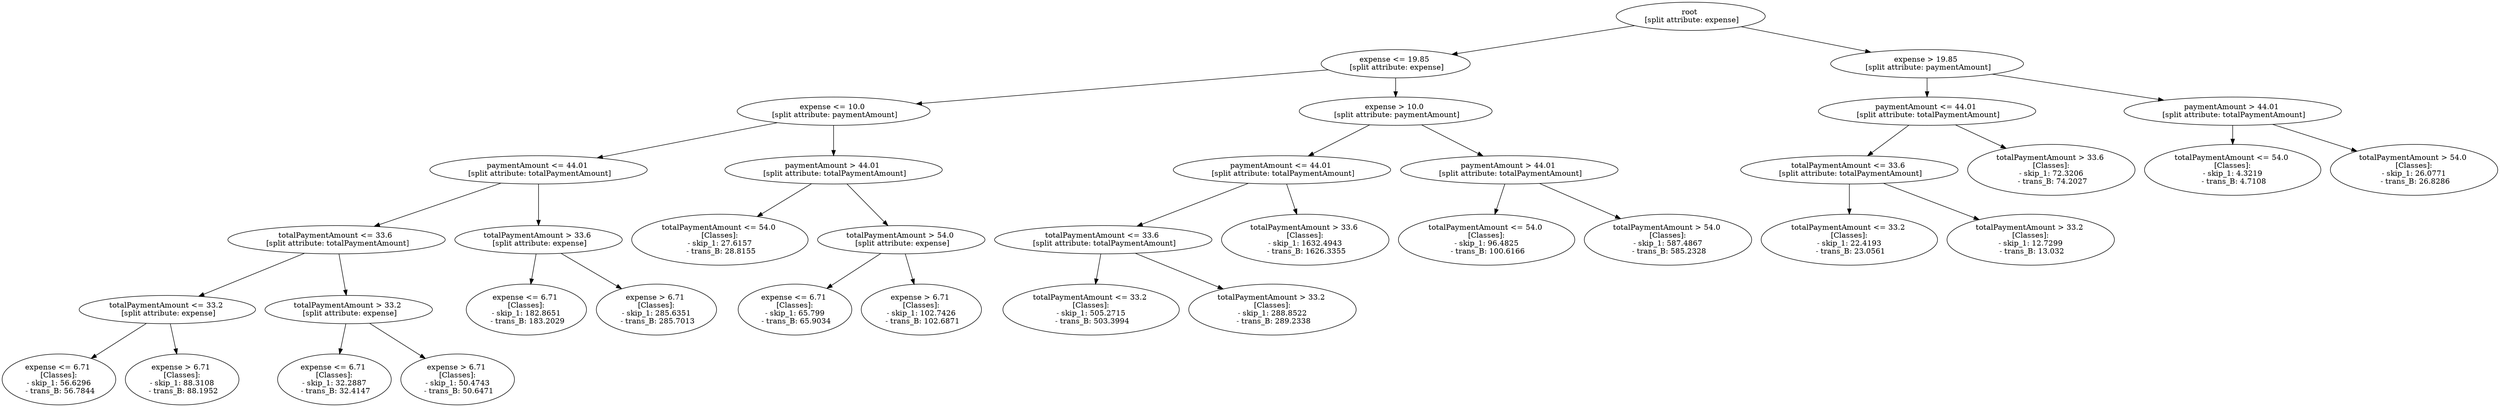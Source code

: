 // Road_Traffic_Fine_Management_Process-p_1-1
digraph "Road_Traffic_Fine_Management_Process-p_1-1" {
	"0a3761c2-7c8e-445c-98f4-e5f626504a29" [label="root 
 [split attribute: expense]"]
	"f8af86ce-ccb9-4a65-919c-3e8457f2cf80" [label="expense <= 19.85 
 [split attribute: expense]"]
	"0a3761c2-7c8e-445c-98f4-e5f626504a29" -> "f8af86ce-ccb9-4a65-919c-3e8457f2cf80"
	"d522dce2-4614-4503-bee7-9dfd35e40dc7" [label="expense <= 10.0 
 [split attribute: paymentAmount]"]
	"f8af86ce-ccb9-4a65-919c-3e8457f2cf80" -> "d522dce2-4614-4503-bee7-9dfd35e40dc7"
	"038bba9c-7077-49bb-9f61-0c42d0c32e02" [label="paymentAmount <= 44.01 
 [split attribute: totalPaymentAmount]"]
	"d522dce2-4614-4503-bee7-9dfd35e40dc7" -> "038bba9c-7077-49bb-9f61-0c42d0c32e02"
	"3c3b405b-0ed3-48fb-a98b-facc11087eb4" [label="totalPaymentAmount <= 33.6 
 [split attribute: totalPaymentAmount]"]
	"038bba9c-7077-49bb-9f61-0c42d0c32e02" -> "3c3b405b-0ed3-48fb-a98b-facc11087eb4"
	"85a6bdb0-8aa7-4217-90a6-63e4b621b782" [label="totalPaymentAmount <= 33.2 
 [split attribute: expense]"]
	"3c3b405b-0ed3-48fb-a98b-facc11087eb4" -> "85a6bdb0-8aa7-4217-90a6-63e4b621b782"
	"4ac02c5a-f69a-4020-8e93-93c79fbfc655" [label="expense <= 6.71 
 [Classes]: 
 - skip_1: 56.6296 
 - trans_B: 56.7844"]
	"85a6bdb0-8aa7-4217-90a6-63e4b621b782" -> "4ac02c5a-f69a-4020-8e93-93c79fbfc655"
	"8f5a9353-ace9-4a0e-8d6c-6085ab912f9a" [label="expense > 6.71 
 [Classes]: 
 - skip_1: 88.3108 
 - trans_B: 88.1952"]
	"85a6bdb0-8aa7-4217-90a6-63e4b621b782" -> "8f5a9353-ace9-4a0e-8d6c-6085ab912f9a"
	"de6ba6a1-f95d-4482-903b-2331709c7126" [label="totalPaymentAmount > 33.2 
 [split attribute: expense]"]
	"3c3b405b-0ed3-48fb-a98b-facc11087eb4" -> "de6ba6a1-f95d-4482-903b-2331709c7126"
	"7dfba146-2eaa-4ac4-ae7e-751d89f7a82f" [label="expense <= 6.71 
 [Classes]: 
 - skip_1: 32.2887 
 - trans_B: 32.4147"]
	"de6ba6a1-f95d-4482-903b-2331709c7126" -> "7dfba146-2eaa-4ac4-ae7e-751d89f7a82f"
	"ab16b8bf-2bba-49a5-8315-2b7cd3cab171" [label="expense > 6.71 
 [Classes]: 
 - skip_1: 50.4743 
 - trans_B: 50.6471"]
	"de6ba6a1-f95d-4482-903b-2331709c7126" -> "ab16b8bf-2bba-49a5-8315-2b7cd3cab171"
	"8c63e1e5-8eac-43c0-ab98-7b454a130192" [label="totalPaymentAmount > 33.6 
 [split attribute: expense]"]
	"038bba9c-7077-49bb-9f61-0c42d0c32e02" -> "8c63e1e5-8eac-43c0-ab98-7b454a130192"
	"67594124-f40f-4c8f-96f8-191455f17d98" [label="expense <= 6.71 
 [Classes]: 
 - skip_1: 182.8651 
 - trans_B: 183.2029"]
	"8c63e1e5-8eac-43c0-ab98-7b454a130192" -> "67594124-f40f-4c8f-96f8-191455f17d98"
	"ddf57d5b-5887-4ce8-82b7-67923a0f5d1f" [label="expense > 6.71 
 [Classes]: 
 - skip_1: 285.6351 
 - trans_B: 285.7013"]
	"8c63e1e5-8eac-43c0-ab98-7b454a130192" -> "ddf57d5b-5887-4ce8-82b7-67923a0f5d1f"
	"0c00489b-9dc2-4ec4-b090-7f0590130a7b" [label="paymentAmount > 44.01 
 [split attribute: totalPaymentAmount]"]
	"d522dce2-4614-4503-bee7-9dfd35e40dc7" -> "0c00489b-9dc2-4ec4-b090-7f0590130a7b"
	"adfa6416-9717-4216-a09d-cd791e32633f" [label="totalPaymentAmount <= 54.0 
 [Classes]: 
 - skip_1: 27.6157 
 - trans_B: 28.8155"]
	"0c00489b-9dc2-4ec4-b090-7f0590130a7b" -> "adfa6416-9717-4216-a09d-cd791e32633f"
	"cd451545-e53b-4ca1-8b52-2a084b97acf1" [label="totalPaymentAmount > 54.0 
 [split attribute: expense]"]
	"0c00489b-9dc2-4ec4-b090-7f0590130a7b" -> "cd451545-e53b-4ca1-8b52-2a084b97acf1"
	"9122d6bd-567d-49d1-8c19-45a2e3a13861" [label="expense <= 6.71 
 [Classes]: 
 - skip_1: 65.799 
 - trans_B: 65.9034"]
	"cd451545-e53b-4ca1-8b52-2a084b97acf1" -> "9122d6bd-567d-49d1-8c19-45a2e3a13861"
	"3ec8532c-b76e-430e-9cec-9b11e8ed8dfc" [label="expense > 6.71 
 [Classes]: 
 - skip_1: 102.7426 
 - trans_B: 102.6871"]
	"cd451545-e53b-4ca1-8b52-2a084b97acf1" -> "3ec8532c-b76e-430e-9cec-9b11e8ed8dfc"
	"44a72fa5-46f0-40dd-a390-17f1058eb64f" [label="expense > 10.0 
 [split attribute: paymentAmount]"]
	"f8af86ce-ccb9-4a65-919c-3e8457f2cf80" -> "44a72fa5-46f0-40dd-a390-17f1058eb64f"
	"5e7110d9-9d45-4fbd-b522-64adf1ef66cd" [label="paymentAmount <= 44.01 
 [split attribute: totalPaymentAmount]"]
	"44a72fa5-46f0-40dd-a390-17f1058eb64f" -> "5e7110d9-9d45-4fbd-b522-64adf1ef66cd"
	"6bd4308b-907f-48a0-970b-885998c39675" [label="totalPaymentAmount <= 33.6 
 [split attribute: totalPaymentAmount]"]
	"5e7110d9-9d45-4fbd-b522-64adf1ef66cd" -> "6bd4308b-907f-48a0-970b-885998c39675"
	"678b7a8a-5211-4225-8fad-914c12b79e2d" [label="totalPaymentAmount <= 33.2 
 [Classes]: 
 - skip_1: 505.2715 
 - trans_B: 503.3994"]
	"6bd4308b-907f-48a0-970b-885998c39675" -> "678b7a8a-5211-4225-8fad-914c12b79e2d"
	"48b50a80-eb53-42dd-8ca8-ceb4e0765ec2" [label="totalPaymentAmount > 33.2 
 [Classes]: 
 - skip_1: 288.8522 
 - trans_B: 289.2338"]
	"6bd4308b-907f-48a0-970b-885998c39675" -> "48b50a80-eb53-42dd-8ca8-ceb4e0765ec2"
	"45463c4c-032a-4238-96ee-c728d95fdc03" [label="totalPaymentAmount > 33.6 
 [Classes]: 
 - skip_1: 1632.4943 
 - trans_B: 1626.3355"]
	"5e7110d9-9d45-4fbd-b522-64adf1ef66cd" -> "45463c4c-032a-4238-96ee-c728d95fdc03"
	"1493111f-8d98-4723-87fd-da9f06a9ac03" [label="paymentAmount > 44.01 
 [split attribute: totalPaymentAmount]"]
	"44a72fa5-46f0-40dd-a390-17f1058eb64f" -> "1493111f-8d98-4723-87fd-da9f06a9ac03"
	"16647af2-4fd5-47bb-bf63-96b533eba486" [label="totalPaymentAmount <= 54.0 
 [Classes]: 
 - skip_1: 96.4825 
 - trans_B: 100.6166"]
	"1493111f-8d98-4723-87fd-da9f06a9ac03" -> "16647af2-4fd5-47bb-bf63-96b533eba486"
	"be6ccc91-557a-4043-8ddb-dfc766ca5648" [label="totalPaymentAmount > 54.0 
 [Classes]: 
 - skip_1: 587.4867 
 - trans_B: 585.2328"]
	"1493111f-8d98-4723-87fd-da9f06a9ac03" -> "be6ccc91-557a-4043-8ddb-dfc766ca5648"
	"3d67f2f2-3bbc-4225-9cbd-c4959e491a20" [label="expense > 19.85 
 [split attribute: paymentAmount]"]
	"0a3761c2-7c8e-445c-98f4-e5f626504a29" -> "3d67f2f2-3bbc-4225-9cbd-c4959e491a20"
	"7bd956ad-0172-475b-8a9c-0060475d4069" [label="paymentAmount <= 44.01 
 [split attribute: totalPaymentAmount]"]
	"3d67f2f2-3bbc-4225-9cbd-c4959e491a20" -> "7bd956ad-0172-475b-8a9c-0060475d4069"
	"5c2bea0a-7c4a-4c86-bf6c-f688ef1c267d" [label="totalPaymentAmount <= 33.6 
 [split attribute: totalPaymentAmount]"]
	"7bd956ad-0172-475b-8a9c-0060475d4069" -> "5c2bea0a-7c4a-4c86-bf6c-f688ef1c267d"
	"5f0527e0-4280-454c-a33b-4f57651fc8f2" [label="totalPaymentAmount <= 33.2 
 [Classes]: 
 - skip_1: 22.4193 
 - trans_B: 23.0561"]
	"5c2bea0a-7c4a-4c86-bf6c-f688ef1c267d" -> "5f0527e0-4280-454c-a33b-4f57651fc8f2"
	"8c88cb6b-3367-4417-aeac-d64ead6d425b" [label="totalPaymentAmount > 33.2 
 [Classes]: 
 - skip_1: 12.7299 
 - trans_B: 13.032"]
	"5c2bea0a-7c4a-4c86-bf6c-f688ef1c267d" -> "8c88cb6b-3367-4417-aeac-d64ead6d425b"
	"d9f38d2d-bcb7-4a5b-a966-70261c7af2ca" [label="totalPaymentAmount > 33.6 
 [Classes]: 
 - skip_1: 72.3206 
 - trans_B: 74.2027"]
	"7bd956ad-0172-475b-8a9c-0060475d4069" -> "d9f38d2d-bcb7-4a5b-a966-70261c7af2ca"
	"eb791fb9-1141-469b-97fa-81f89d1a26b6" [label="paymentAmount > 44.01 
 [split attribute: totalPaymentAmount]"]
	"3d67f2f2-3bbc-4225-9cbd-c4959e491a20" -> "eb791fb9-1141-469b-97fa-81f89d1a26b6"
	"cfe72f52-a9a1-4921-8bdc-70b743def065" [label="totalPaymentAmount <= 54.0 
 [Classes]: 
 - skip_1: 4.3219 
 - trans_B: 4.7108"]
	"eb791fb9-1141-469b-97fa-81f89d1a26b6" -> "cfe72f52-a9a1-4921-8bdc-70b743def065"
	"7d1ae954-2834-46e3-a38b-49091f8a4dca" [label="totalPaymentAmount > 54.0 
 [Classes]: 
 - skip_1: 26.0771 
 - trans_B: 26.8286"]
	"eb791fb9-1141-469b-97fa-81f89d1a26b6" -> "7d1ae954-2834-46e3-a38b-49091f8a4dca"
}

